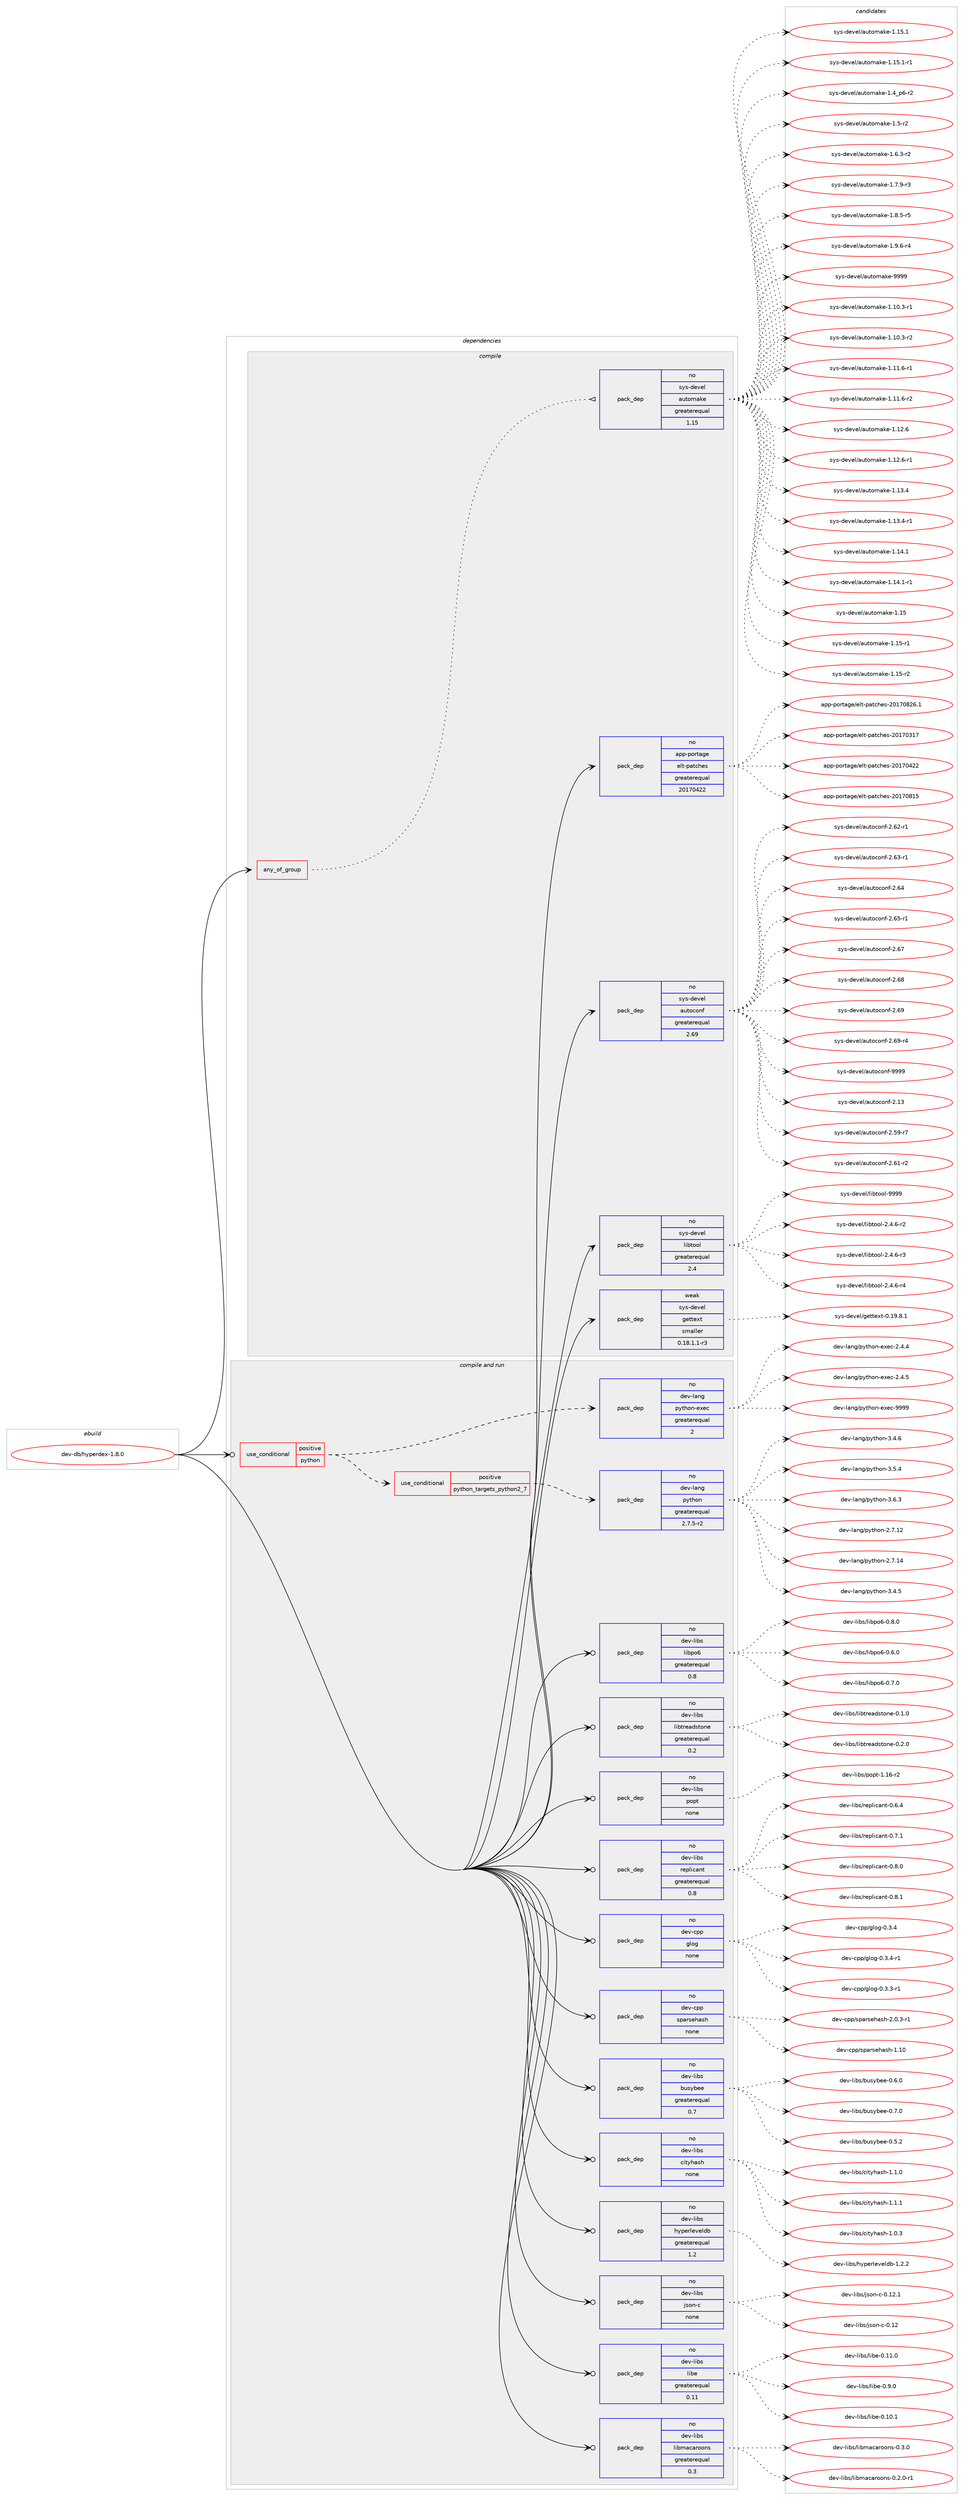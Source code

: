 digraph prolog {

# *************
# Graph options
# *************

newrank=true;
concentrate=true;
compound=true;
graph [rankdir=LR,fontname=Helvetica,fontsize=10,ranksep=1.5];#, ranksep=2.5, nodesep=0.2];
edge  [arrowhead=vee];
node  [fontname=Helvetica,fontsize=10];

# **********
# The ebuild
# **********

subgraph cluster_leftcol {
color=gray;
rank=same;
label=<<i>ebuild</i>>;
id [label="dev-db/hyperdex-1.8.0", color=red, width=4, href="../dev-db/hyperdex-1.8.0.svg"];
}

# ****************
# The dependencies
# ****************

subgraph cluster_midcol {
color=gray;
label=<<i>dependencies</i>>;
subgraph cluster_compile {
fillcolor="#eeeeee";
style=filled;
label=<<i>compile</i>>;
subgraph any1450 {
dependency66417 [label=<<TABLE BORDER="0" CELLBORDER="1" CELLSPACING="0" CELLPADDING="4"><TR><TD CELLPADDING="10">any_of_group</TD></TR></TABLE>>, shape=none, color=red];subgraph pack48988 {
dependency66418 [label=<<TABLE BORDER="0" CELLBORDER="1" CELLSPACING="0" CELLPADDING="4" WIDTH="220"><TR><TD ROWSPAN="6" CELLPADDING="30">pack_dep</TD></TR><TR><TD WIDTH="110">no</TD></TR><TR><TD>sys-devel</TD></TR><TR><TD>automake</TD></TR><TR><TD>greaterequal</TD></TR><TR><TD>1.15</TD></TR></TABLE>>, shape=none, color=blue];
}
dependency66417:e -> dependency66418:w [weight=20,style="dotted",arrowhead="oinv"];
}
id:e -> dependency66417:w [weight=20,style="solid",arrowhead="vee"];
subgraph pack48989 {
dependency66419 [label=<<TABLE BORDER="0" CELLBORDER="1" CELLSPACING="0" CELLPADDING="4" WIDTH="220"><TR><TD ROWSPAN="6" CELLPADDING="30">pack_dep</TD></TR><TR><TD WIDTH="110">no</TD></TR><TR><TD>app-portage</TD></TR><TR><TD>elt-patches</TD></TR><TR><TD>greaterequal</TD></TR><TR><TD>20170422</TD></TR></TABLE>>, shape=none, color=blue];
}
id:e -> dependency66419:w [weight=20,style="solid",arrowhead="vee"];
subgraph pack48990 {
dependency66420 [label=<<TABLE BORDER="0" CELLBORDER="1" CELLSPACING="0" CELLPADDING="4" WIDTH="220"><TR><TD ROWSPAN="6" CELLPADDING="30">pack_dep</TD></TR><TR><TD WIDTH="110">no</TD></TR><TR><TD>sys-devel</TD></TR><TR><TD>autoconf</TD></TR><TR><TD>greaterequal</TD></TR><TR><TD>2.69</TD></TR></TABLE>>, shape=none, color=blue];
}
id:e -> dependency66420:w [weight=20,style="solid",arrowhead="vee"];
subgraph pack48991 {
dependency66421 [label=<<TABLE BORDER="0" CELLBORDER="1" CELLSPACING="0" CELLPADDING="4" WIDTH="220"><TR><TD ROWSPAN="6" CELLPADDING="30">pack_dep</TD></TR><TR><TD WIDTH="110">no</TD></TR><TR><TD>sys-devel</TD></TR><TR><TD>libtool</TD></TR><TR><TD>greaterequal</TD></TR><TR><TD>2.4</TD></TR></TABLE>>, shape=none, color=blue];
}
id:e -> dependency66421:w [weight=20,style="solid",arrowhead="vee"];
subgraph pack48992 {
dependency66422 [label=<<TABLE BORDER="0" CELLBORDER="1" CELLSPACING="0" CELLPADDING="4" WIDTH="220"><TR><TD ROWSPAN="6" CELLPADDING="30">pack_dep</TD></TR><TR><TD WIDTH="110">weak</TD></TR><TR><TD>sys-devel</TD></TR><TR><TD>gettext</TD></TR><TR><TD>smaller</TD></TR><TR><TD>0.18.1.1-r3</TD></TR></TABLE>>, shape=none, color=blue];
}
id:e -> dependency66422:w [weight=20,style="solid",arrowhead="vee"];
}
subgraph cluster_compileandrun {
fillcolor="#eeeeee";
style=filled;
label=<<i>compile and run</i>>;
subgraph cond15950 {
dependency66423 [label=<<TABLE BORDER="0" CELLBORDER="1" CELLSPACING="0" CELLPADDING="4"><TR><TD ROWSPAN="3" CELLPADDING="10">use_conditional</TD></TR><TR><TD>positive</TD></TR><TR><TD>python</TD></TR></TABLE>>, shape=none, color=red];
subgraph cond15951 {
dependency66424 [label=<<TABLE BORDER="0" CELLBORDER="1" CELLSPACING="0" CELLPADDING="4"><TR><TD ROWSPAN="3" CELLPADDING="10">use_conditional</TD></TR><TR><TD>positive</TD></TR><TR><TD>python_targets_python2_7</TD></TR></TABLE>>, shape=none, color=red];
subgraph pack48993 {
dependency66425 [label=<<TABLE BORDER="0" CELLBORDER="1" CELLSPACING="0" CELLPADDING="4" WIDTH="220"><TR><TD ROWSPAN="6" CELLPADDING="30">pack_dep</TD></TR><TR><TD WIDTH="110">no</TD></TR><TR><TD>dev-lang</TD></TR><TR><TD>python</TD></TR><TR><TD>greaterequal</TD></TR><TR><TD>2.7.5-r2</TD></TR></TABLE>>, shape=none, color=blue];
}
dependency66424:e -> dependency66425:w [weight=20,style="dashed",arrowhead="vee"];
}
dependency66423:e -> dependency66424:w [weight=20,style="dashed",arrowhead="vee"];
subgraph pack48994 {
dependency66426 [label=<<TABLE BORDER="0" CELLBORDER="1" CELLSPACING="0" CELLPADDING="4" WIDTH="220"><TR><TD ROWSPAN="6" CELLPADDING="30">pack_dep</TD></TR><TR><TD WIDTH="110">no</TD></TR><TR><TD>dev-lang</TD></TR><TR><TD>python-exec</TD></TR><TR><TD>greaterequal</TD></TR><TR><TD>2</TD></TR></TABLE>>, shape=none, color=blue];
}
dependency66423:e -> dependency66426:w [weight=20,style="dashed",arrowhead="vee"];
}
id:e -> dependency66423:w [weight=20,style="solid",arrowhead="odotvee"];
subgraph pack48995 {
dependency66427 [label=<<TABLE BORDER="0" CELLBORDER="1" CELLSPACING="0" CELLPADDING="4" WIDTH="220"><TR><TD ROWSPAN="6" CELLPADDING="30">pack_dep</TD></TR><TR><TD WIDTH="110">no</TD></TR><TR><TD>dev-cpp</TD></TR><TR><TD>glog</TD></TR><TR><TD>none</TD></TR><TR><TD></TD></TR></TABLE>>, shape=none, color=blue];
}
id:e -> dependency66427:w [weight=20,style="solid",arrowhead="odotvee"];
subgraph pack48996 {
dependency66428 [label=<<TABLE BORDER="0" CELLBORDER="1" CELLSPACING="0" CELLPADDING="4" WIDTH="220"><TR><TD ROWSPAN="6" CELLPADDING="30">pack_dep</TD></TR><TR><TD WIDTH="110">no</TD></TR><TR><TD>dev-cpp</TD></TR><TR><TD>sparsehash</TD></TR><TR><TD>none</TD></TR><TR><TD></TD></TR></TABLE>>, shape=none, color=blue];
}
id:e -> dependency66428:w [weight=20,style="solid",arrowhead="odotvee"];
subgraph pack48997 {
dependency66429 [label=<<TABLE BORDER="0" CELLBORDER="1" CELLSPACING="0" CELLPADDING="4" WIDTH="220"><TR><TD ROWSPAN="6" CELLPADDING="30">pack_dep</TD></TR><TR><TD WIDTH="110">no</TD></TR><TR><TD>dev-libs</TD></TR><TR><TD>busybee</TD></TR><TR><TD>greaterequal</TD></TR><TR><TD>0.7</TD></TR></TABLE>>, shape=none, color=blue];
}
id:e -> dependency66429:w [weight=20,style="solid",arrowhead="odotvee"];
subgraph pack48998 {
dependency66430 [label=<<TABLE BORDER="0" CELLBORDER="1" CELLSPACING="0" CELLPADDING="4" WIDTH="220"><TR><TD ROWSPAN="6" CELLPADDING="30">pack_dep</TD></TR><TR><TD WIDTH="110">no</TD></TR><TR><TD>dev-libs</TD></TR><TR><TD>cityhash</TD></TR><TR><TD>none</TD></TR><TR><TD></TD></TR></TABLE>>, shape=none, color=blue];
}
id:e -> dependency66430:w [weight=20,style="solid",arrowhead="odotvee"];
subgraph pack48999 {
dependency66431 [label=<<TABLE BORDER="0" CELLBORDER="1" CELLSPACING="0" CELLPADDING="4" WIDTH="220"><TR><TD ROWSPAN="6" CELLPADDING="30">pack_dep</TD></TR><TR><TD WIDTH="110">no</TD></TR><TR><TD>dev-libs</TD></TR><TR><TD>hyperleveldb</TD></TR><TR><TD>greaterequal</TD></TR><TR><TD>1.2</TD></TR></TABLE>>, shape=none, color=blue];
}
id:e -> dependency66431:w [weight=20,style="solid",arrowhead="odotvee"];
subgraph pack49000 {
dependency66432 [label=<<TABLE BORDER="0" CELLBORDER="1" CELLSPACING="0" CELLPADDING="4" WIDTH="220"><TR><TD ROWSPAN="6" CELLPADDING="30">pack_dep</TD></TR><TR><TD WIDTH="110">no</TD></TR><TR><TD>dev-libs</TD></TR><TR><TD>json-c</TD></TR><TR><TD>none</TD></TR><TR><TD></TD></TR></TABLE>>, shape=none, color=blue];
}
id:e -> dependency66432:w [weight=20,style="solid",arrowhead="odotvee"];
subgraph pack49001 {
dependency66433 [label=<<TABLE BORDER="0" CELLBORDER="1" CELLSPACING="0" CELLPADDING="4" WIDTH="220"><TR><TD ROWSPAN="6" CELLPADDING="30">pack_dep</TD></TR><TR><TD WIDTH="110">no</TD></TR><TR><TD>dev-libs</TD></TR><TR><TD>libe</TD></TR><TR><TD>greaterequal</TD></TR><TR><TD>0.11</TD></TR></TABLE>>, shape=none, color=blue];
}
id:e -> dependency66433:w [weight=20,style="solid",arrowhead="odotvee"];
subgraph pack49002 {
dependency66434 [label=<<TABLE BORDER="0" CELLBORDER="1" CELLSPACING="0" CELLPADDING="4" WIDTH="220"><TR><TD ROWSPAN="6" CELLPADDING="30">pack_dep</TD></TR><TR><TD WIDTH="110">no</TD></TR><TR><TD>dev-libs</TD></TR><TR><TD>libmacaroons</TD></TR><TR><TD>greaterequal</TD></TR><TR><TD>0.3</TD></TR></TABLE>>, shape=none, color=blue];
}
id:e -> dependency66434:w [weight=20,style="solid",arrowhead="odotvee"];
subgraph pack49003 {
dependency66435 [label=<<TABLE BORDER="0" CELLBORDER="1" CELLSPACING="0" CELLPADDING="4" WIDTH="220"><TR><TD ROWSPAN="6" CELLPADDING="30">pack_dep</TD></TR><TR><TD WIDTH="110">no</TD></TR><TR><TD>dev-libs</TD></TR><TR><TD>libpo6</TD></TR><TR><TD>greaterequal</TD></TR><TR><TD>0.8</TD></TR></TABLE>>, shape=none, color=blue];
}
id:e -> dependency66435:w [weight=20,style="solid",arrowhead="odotvee"];
subgraph pack49004 {
dependency66436 [label=<<TABLE BORDER="0" CELLBORDER="1" CELLSPACING="0" CELLPADDING="4" WIDTH="220"><TR><TD ROWSPAN="6" CELLPADDING="30">pack_dep</TD></TR><TR><TD WIDTH="110">no</TD></TR><TR><TD>dev-libs</TD></TR><TR><TD>libtreadstone</TD></TR><TR><TD>greaterequal</TD></TR><TR><TD>0.2</TD></TR></TABLE>>, shape=none, color=blue];
}
id:e -> dependency66436:w [weight=20,style="solid",arrowhead="odotvee"];
subgraph pack49005 {
dependency66437 [label=<<TABLE BORDER="0" CELLBORDER="1" CELLSPACING="0" CELLPADDING="4" WIDTH="220"><TR><TD ROWSPAN="6" CELLPADDING="30">pack_dep</TD></TR><TR><TD WIDTH="110">no</TD></TR><TR><TD>dev-libs</TD></TR><TR><TD>popt</TD></TR><TR><TD>none</TD></TR><TR><TD></TD></TR></TABLE>>, shape=none, color=blue];
}
id:e -> dependency66437:w [weight=20,style="solid",arrowhead="odotvee"];
subgraph pack49006 {
dependency66438 [label=<<TABLE BORDER="0" CELLBORDER="1" CELLSPACING="0" CELLPADDING="4" WIDTH="220"><TR><TD ROWSPAN="6" CELLPADDING="30">pack_dep</TD></TR><TR><TD WIDTH="110">no</TD></TR><TR><TD>dev-libs</TD></TR><TR><TD>replicant</TD></TR><TR><TD>greaterequal</TD></TR><TR><TD>0.8</TD></TR></TABLE>>, shape=none, color=blue];
}
id:e -> dependency66438:w [weight=20,style="solid",arrowhead="odotvee"];
}
subgraph cluster_run {
fillcolor="#eeeeee";
style=filled;
label=<<i>run</i>>;
}
}

# **************
# The candidates
# **************

subgraph cluster_choices {
rank=same;
color=gray;
label=<<i>candidates</i>>;

subgraph choice48988 {
color=black;
nodesep=1;
choice11512111545100101118101108479711711611110997107101454946494846514511449 [label="sys-devel/automake-1.10.3-r1", color=red, width=4,href="../sys-devel/automake-1.10.3-r1.svg"];
choice11512111545100101118101108479711711611110997107101454946494846514511450 [label="sys-devel/automake-1.10.3-r2", color=red, width=4,href="../sys-devel/automake-1.10.3-r2.svg"];
choice11512111545100101118101108479711711611110997107101454946494946544511449 [label="sys-devel/automake-1.11.6-r1", color=red, width=4,href="../sys-devel/automake-1.11.6-r1.svg"];
choice11512111545100101118101108479711711611110997107101454946494946544511450 [label="sys-devel/automake-1.11.6-r2", color=red, width=4,href="../sys-devel/automake-1.11.6-r2.svg"];
choice1151211154510010111810110847971171161111099710710145494649504654 [label="sys-devel/automake-1.12.6", color=red, width=4,href="../sys-devel/automake-1.12.6.svg"];
choice11512111545100101118101108479711711611110997107101454946495046544511449 [label="sys-devel/automake-1.12.6-r1", color=red, width=4,href="../sys-devel/automake-1.12.6-r1.svg"];
choice1151211154510010111810110847971171161111099710710145494649514652 [label="sys-devel/automake-1.13.4", color=red, width=4,href="../sys-devel/automake-1.13.4.svg"];
choice11512111545100101118101108479711711611110997107101454946495146524511449 [label="sys-devel/automake-1.13.4-r1", color=red, width=4,href="../sys-devel/automake-1.13.4-r1.svg"];
choice1151211154510010111810110847971171161111099710710145494649524649 [label="sys-devel/automake-1.14.1", color=red, width=4,href="../sys-devel/automake-1.14.1.svg"];
choice11512111545100101118101108479711711611110997107101454946495246494511449 [label="sys-devel/automake-1.14.1-r1", color=red, width=4,href="../sys-devel/automake-1.14.1-r1.svg"];
choice115121115451001011181011084797117116111109971071014549464953 [label="sys-devel/automake-1.15", color=red, width=4,href="../sys-devel/automake-1.15.svg"];
choice1151211154510010111810110847971171161111099710710145494649534511449 [label="sys-devel/automake-1.15-r1", color=red, width=4,href="../sys-devel/automake-1.15-r1.svg"];
choice1151211154510010111810110847971171161111099710710145494649534511450 [label="sys-devel/automake-1.15-r2", color=red, width=4,href="../sys-devel/automake-1.15-r2.svg"];
choice1151211154510010111810110847971171161111099710710145494649534649 [label="sys-devel/automake-1.15.1", color=red, width=4,href="../sys-devel/automake-1.15.1.svg"];
choice11512111545100101118101108479711711611110997107101454946495346494511449 [label="sys-devel/automake-1.15.1-r1", color=red, width=4,href="../sys-devel/automake-1.15.1-r1.svg"];
choice115121115451001011181011084797117116111109971071014549465295112544511450 [label="sys-devel/automake-1.4_p6-r2", color=red, width=4,href="../sys-devel/automake-1.4_p6-r2.svg"];
choice11512111545100101118101108479711711611110997107101454946534511450 [label="sys-devel/automake-1.5-r2", color=red, width=4,href="../sys-devel/automake-1.5-r2.svg"];
choice115121115451001011181011084797117116111109971071014549465446514511450 [label="sys-devel/automake-1.6.3-r2", color=red, width=4,href="../sys-devel/automake-1.6.3-r2.svg"];
choice115121115451001011181011084797117116111109971071014549465546574511451 [label="sys-devel/automake-1.7.9-r3", color=red, width=4,href="../sys-devel/automake-1.7.9-r3.svg"];
choice115121115451001011181011084797117116111109971071014549465646534511453 [label="sys-devel/automake-1.8.5-r5", color=red, width=4,href="../sys-devel/automake-1.8.5-r5.svg"];
choice115121115451001011181011084797117116111109971071014549465746544511452 [label="sys-devel/automake-1.9.6-r4", color=red, width=4,href="../sys-devel/automake-1.9.6-r4.svg"];
choice115121115451001011181011084797117116111109971071014557575757 [label="sys-devel/automake-9999", color=red, width=4,href="../sys-devel/automake-9999.svg"];
dependency66418:e -> choice11512111545100101118101108479711711611110997107101454946494846514511449:w [style=dotted,weight="100"];
dependency66418:e -> choice11512111545100101118101108479711711611110997107101454946494846514511450:w [style=dotted,weight="100"];
dependency66418:e -> choice11512111545100101118101108479711711611110997107101454946494946544511449:w [style=dotted,weight="100"];
dependency66418:e -> choice11512111545100101118101108479711711611110997107101454946494946544511450:w [style=dotted,weight="100"];
dependency66418:e -> choice1151211154510010111810110847971171161111099710710145494649504654:w [style=dotted,weight="100"];
dependency66418:e -> choice11512111545100101118101108479711711611110997107101454946495046544511449:w [style=dotted,weight="100"];
dependency66418:e -> choice1151211154510010111810110847971171161111099710710145494649514652:w [style=dotted,weight="100"];
dependency66418:e -> choice11512111545100101118101108479711711611110997107101454946495146524511449:w [style=dotted,weight="100"];
dependency66418:e -> choice1151211154510010111810110847971171161111099710710145494649524649:w [style=dotted,weight="100"];
dependency66418:e -> choice11512111545100101118101108479711711611110997107101454946495246494511449:w [style=dotted,weight="100"];
dependency66418:e -> choice115121115451001011181011084797117116111109971071014549464953:w [style=dotted,weight="100"];
dependency66418:e -> choice1151211154510010111810110847971171161111099710710145494649534511449:w [style=dotted,weight="100"];
dependency66418:e -> choice1151211154510010111810110847971171161111099710710145494649534511450:w [style=dotted,weight="100"];
dependency66418:e -> choice1151211154510010111810110847971171161111099710710145494649534649:w [style=dotted,weight="100"];
dependency66418:e -> choice11512111545100101118101108479711711611110997107101454946495346494511449:w [style=dotted,weight="100"];
dependency66418:e -> choice115121115451001011181011084797117116111109971071014549465295112544511450:w [style=dotted,weight="100"];
dependency66418:e -> choice11512111545100101118101108479711711611110997107101454946534511450:w [style=dotted,weight="100"];
dependency66418:e -> choice115121115451001011181011084797117116111109971071014549465446514511450:w [style=dotted,weight="100"];
dependency66418:e -> choice115121115451001011181011084797117116111109971071014549465546574511451:w [style=dotted,weight="100"];
dependency66418:e -> choice115121115451001011181011084797117116111109971071014549465646534511453:w [style=dotted,weight="100"];
dependency66418:e -> choice115121115451001011181011084797117116111109971071014549465746544511452:w [style=dotted,weight="100"];
dependency66418:e -> choice115121115451001011181011084797117116111109971071014557575757:w [style=dotted,weight="100"];
}
subgraph choice48989 {
color=black;
nodesep=1;
choice97112112451121111141169710310147101108116451129711699104101115455048495548514955 [label="app-portage/elt-patches-20170317", color=red, width=4,href="../app-portage/elt-patches-20170317.svg"];
choice97112112451121111141169710310147101108116451129711699104101115455048495548525050 [label="app-portage/elt-patches-20170422", color=red, width=4,href="../app-portage/elt-patches-20170422.svg"];
choice97112112451121111141169710310147101108116451129711699104101115455048495548564953 [label="app-portage/elt-patches-20170815", color=red, width=4,href="../app-portage/elt-patches-20170815.svg"];
choice971121124511211111411697103101471011081164511297116991041011154550484955485650544649 [label="app-portage/elt-patches-20170826.1", color=red, width=4,href="../app-portage/elt-patches-20170826.1.svg"];
dependency66419:e -> choice97112112451121111141169710310147101108116451129711699104101115455048495548514955:w [style=dotted,weight="100"];
dependency66419:e -> choice97112112451121111141169710310147101108116451129711699104101115455048495548525050:w [style=dotted,weight="100"];
dependency66419:e -> choice97112112451121111141169710310147101108116451129711699104101115455048495548564953:w [style=dotted,weight="100"];
dependency66419:e -> choice971121124511211111411697103101471011081164511297116991041011154550484955485650544649:w [style=dotted,weight="100"];
}
subgraph choice48990 {
color=black;
nodesep=1;
choice115121115451001011181011084797117116111991111101024550464951 [label="sys-devel/autoconf-2.13", color=red, width=4,href="../sys-devel/autoconf-2.13.svg"];
choice1151211154510010111810110847971171161119911111010245504653574511455 [label="sys-devel/autoconf-2.59-r7", color=red, width=4,href="../sys-devel/autoconf-2.59-r7.svg"];
choice1151211154510010111810110847971171161119911111010245504654494511450 [label="sys-devel/autoconf-2.61-r2", color=red, width=4,href="../sys-devel/autoconf-2.61-r2.svg"];
choice1151211154510010111810110847971171161119911111010245504654504511449 [label="sys-devel/autoconf-2.62-r1", color=red, width=4,href="../sys-devel/autoconf-2.62-r1.svg"];
choice1151211154510010111810110847971171161119911111010245504654514511449 [label="sys-devel/autoconf-2.63-r1", color=red, width=4,href="../sys-devel/autoconf-2.63-r1.svg"];
choice115121115451001011181011084797117116111991111101024550465452 [label="sys-devel/autoconf-2.64", color=red, width=4,href="../sys-devel/autoconf-2.64.svg"];
choice1151211154510010111810110847971171161119911111010245504654534511449 [label="sys-devel/autoconf-2.65-r1", color=red, width=4,href="../sys-devel/autoconf-2.65-r1.svg"];
choice115121115451001011181011084797117116111991111101024550465455 [label="sys-devel/autoconf-2.67", color=red, width=4,href="../sys-devel/autoconf-2.67.svg"];
choice115121115451001011181011084797117116111991111101024550465456 [label="sys-devel/autoconf-2.68", color=red, width=4,href="../sys-devel/autoconf-2.68.svg"];
choice115121115451001011181011084797117116111991111101024550465457 [label="sys-devel/autoconf-2.69", color=red, width=4,href="../sys-devel/autoconf-2.69.svg"];
choice1151211154510010111810110847971171161119911111010245504654574511452 [label="sys-devel/autoconf-2.69-r4", color=red, width=4,href="../sys-devel/autoconf-2.69-r4.svg"];
choice115121115451001011181011084797117116111991111101024557575757 [label="sys-devel/autoconf-9999", color=red, width=4,href="../sys-devel/autoconf-9999.svg"];
dependency66420:e -> choice115121115451001011181011084797117116111991111101024550464951:w [style=dotted,weight="100"];
dependency66420:e -> choice1151211154510010111810110847971171161119911111010245504653574511455:w [style=dotted,weight="100"];
dependency66420:e -> choice1151211154510010111810110847971171161119911111010245504654494511450:w [style=dotted,weight="100"];
dependency66420:e -> choice1151211154510010111810110847971171161119911111010245504654504511449:w [style=dotted,weight="100"];
dependency66420:e -> choice1151211154510010111810110847971171161119911111010245504654514511449:w [style=dotted,weight="100"];
dependency66420:e -> choice115121115451001011181011084797117116111991111101024550465452:w [style=dotted,weight="100"];
dependency66420:e -> choice1151211154510010111810110847971171161119911111010245504654534511449:w [style=dotted,weight="100"];
dependency66420:e -> choice115121115451001011181011084797117116111991111101024550465455:w [style=dotted,weight="100"];
dependency66420:e -> choice115121115451001011181011084797117116111991111101024550465456:w [style=dotted,weight="100"];
dependency66420:e -> choice115121115451001011181011084797117116111991111101024550465457:w [style=dotted,weight="100"];
dependency66420:e -> choice1151211154510010111810110847971171161119911111010245504654574511452:w [style=dotted,weight="100"];
dependency66420:e -> choice115121115451001011181011084797117116111991111101024557575757:w [style=dotted,weight="100"];
}
subgraph choice48991 {
color=black;
nodesep=1;
choice1151211154510010111810110847108105981161111111084550465246544511450 [label="sys-devel/libtool-2.4.6-r2", color=red, width=4,href="../sys-devel/libtool-2.4.6-r2.svg"];
choice1151211154510010111810110847108105981161111111084550465246544511451 [label="sys-devel/libtool-2.4.6-r3", color=red, width=4,href="../sys-devel/libtool-2.4.6-r3.svg"];
choice1151211154510010111810110847108105981161111111084550465246544511452 [label="sys-devel/libtool-2.4.6-r4", color=red, width=4,href="../sys-devel/libtool-2.4.6-r4.svg"];
choice1151211154510010111810110847108105981161111111084557575757 [label="sys-devel/libtool-9999", color=red, width=4,href="../sys-devel/libtool-9999.svg"];
dependency66421:e -> choice1151211154510010111810110847108105981161111111084550465246544511450:w [style=dotted,weight="100"];
dependency66421:e -> choice1151211154510010111810110847108105981161111111084550465246544511451:w [style=dotted,weight="100"];
dependency66421:e -> choice1151211154510010111810110847108105981161111111084550465246544511452:w [style=dotted,weight="100"];
dependency66421:e -> choice1151211154510010111810110847108105981161111111084557575757:w [style=dotted,weight="100"];
}
subgraph choice48992 {
color=black;
nodesep=1;
choice1151211154510010111810110847103101116116101120116454846495746564649 [label="sys-devel/gettext-0.19.8.1", color=red, width=4,href="../sys-devel/gettext-0.19.8.1.svg"];
dependency66422:e -> choice1151211154510010111810110847103101116116101120116454846495746564649:w [style=dotted,weight="100"];
}
subgraph choice48993 {
color=black;
nodesep=1;
choice10010111845108971101034711212111610411111045504655464950 [label="dev-lang/python-2.7.12", color=red, width=4,href="../dev-lang/python-2.7.12.svg"];
choice10010111845108971101034711212111610411111045504655464952 [label="dev-lang/python-2.7.14", color=red, width=4,href="../dev-lang/python-2.7.14.svg"];
choice100101118451089711010347112121116104111110455146524653 [label="dev-lang/python-3.4.5", color=red, width=4,href="../dev-lang/python-3.4.5.svg"];
choice100101118451089711010347112121116104111110455146524654 [label="dev-lang/python-3.4.6", color=red, width=4,href="../dev-lang/python-3.4.6.svg"];
choice100101118451089711010347112121116104111110455146534652 [label="dev-lang/python-3.5.4", color=red, width=4,href="../dev-lang/python-3.5.4.svg"];
choice100101118451089711010347112121116104111110455146544651 [label="dev-lang/python-3.6.3", color=red, width=4,href="../dev-lang/python-3.6.3.svg"];
dependency66425:e -> choice10010111845108971101034711212111610411111045504655464950:w [style=dotted,weight="100"];
dependency66425:e -> choice10010111845108971101034711212111610411111045504655464952:w [style=dotted,weight="100"];
dependency66425:e -> choice100101118451089711010347112121116104111110455146524653:w [style=dotted,weight="100"];
dependency66425:e -> choice100101118451089711010347112121116104111110455146524654:w [style=dotted,weight="100"];
dependency66425:e -> choice100101118451089711010347112121116104111110455146534652:w [style=dotted,weight="100"];
dependency66425:e -> choice100101118451089711010347112121116104111110455146544651:w [style=dotted,weight="100"];
}
subgraph choice48994 {
color=black;
nodesep=1;
choice1001011184510897110103471121211161041111104510112010199455046524652 [label="dev-lang/python-exec-2.4.4", color=red, width=4,href="../dev-lang/python-exec-2.4.4.svg"];
choice1001011184510897110103471121211161041111104510112010199455046524653 [label="dev-lang/python-exec-2.4.5", color=red, width=4,href="../dev-lang/python-exec-2.4.5.svg"];
choice10010111845108971101034711212111610411111045101120101994557575757 [label="dev-lang/python-exec-9999", color=red, width=4,href="../dev-lang/python-exec-9999.svg"];
dependency66426:e -> choice1001011184510897110103471121211161041111104510112010199455046524652:w [style=dotted,weight="100"];
dependency66426:e -> choice1001011184510897110103471121211161041111104510112010199455046524653:w [style=dotted,weight="100"];
dependency66426:e -> choice10010111845108971101034711212111610411111045101120101994557575757:w [style=dotted,weight="100"];
}
subgraph choice48995 {
color=black;
nodesep=1;
choice1001011184599112112471031081111034548465146514511449 [label="dev-cpp/glog-0.3.3-r1", color=red, width=4,href="../dev-cpp/glog-0.3.3-r1.svg"];
choice100101118459911211247103108111103454846514652 [label="dev-cpp/glog-0.3.4", color=red, width=4,href="../dev-cpp/glog-0.3.4.svg"];
choice1001011184599112112471031081111034548465146524511449 [label="dev-cpp/glog-0.3.4-r1", color=red, width=4,href="../dev-cpp/glog-0.3.4-r1.svg"];
dependency66427:e -> choice1001011184599112112471031081111034548465146514511449:w [style=dotted,weight="100"];
dependency66427:e -> choice100101118459911211247103108111103454846514652:w [style=dotted,weight="100"];
dependency66427:e -> choice1001011184599112112471031081111034548465146524511449:w [style=dotted,weight="100"];
}
subgraph choice48996 {
color=black;
nodesep=1;
choice10010111845991121124711511297114115101104971151044549464948 [label="dev-cpp/sparsehash-1.10", color=red, width=4,href="../dev-cpp/sparsehash-1.10.svg"];
choice10010111845991121124711511297114115101104971151044550464846514511449 [label="dev-cpp/sparsehash-2.0.3-r1", color=red, width=4,href="../dev-cpp/sparsehash-2.0.3-r1.svg"];
dependency66428:e -> choice10010111845991121124711511297114115101104971151044549464948:w [style=dotted,weight="100"];
dependency66428:e -> choice10010111845991121124711511297114115101104971151044550464846514511449:w [style=dotted,weight="100"];
}
subgraph choice48997 {
color=black;
nodesep=1;
choice1001011184510810598115479811711512198101101454846534650 [label="dev-libs/busybee-0.5.2", color=red, width=4,href="../dev-libs/busybee-0.5.2.svg"];
choice1001011184510810598115479811711512198101101454846544648 [label="dev-libs/busybee-0.6.0", color=red, width=4,href="../dev-libs/busybee-0.6.0.svg"];
choice1001011184510810598115479811711512198101101454846554648 [label="dev-libs/busybee-0.7.0", color=red, width=4,href="../dev-libs/busybee-0.7.0.svg"];
dependency66429:e -> choice1001011184510810598115479811711512198101101454846534650:w [style=dotted,weight="100"];
dependency66429:e -> choice1001011184510810598115479811711512198101101454846544648:w [style=dotted,weight="100"];
dependency66429:e -> choice1001011184510810598115479811711512198101101454846554648:w [style=dotted,weight="100"];
}
subgraph choice48998 {
color=black;
nodesep=1;
choice1001011184510810598115479910511612110497115104454946484651 [label="dev-libs/cityhash-1.0.3", color=red, width=4,href="../dev-libs/cityhash-1.0.3.svg"];
choice1001011184510810598115479910511612110497115104454946494648 [label="dev-libs/cityhash-1.1.0", color=red, width=4,href="../dev-libs/cityhash-1.1.0.svg"];
choice1001011184510810598115479910511612110497115104454946494649 [label="dev-libs/cityhash-1.1.1", color=red, width=4,href="../dev-libs/cityhash-1.1.1.svg"];
dependency66430:e -> choice1001011184510810598115479910511612110497115104454946484651:w [style=dotted,weight="100"];
dependency66430:e -> choice1001011184510810598115479910511612110497115104454946494648:w [style=dotted,weight="100"];
dependency66430:e -> choice1001011184510810598115479910511612110497115104454946494649:w [style=dotted,weight="100"];
}
subgraph choice48999 {
color=black;
nodesep=1;
choice10010111845108105981154710412111210111410810111810110810098454946504650 [label="dev-libs/hyperleveldb-1.2.2", color=red, width=4,href="../dev-libs/hyperleveldb-1.2.2.svg"];
dependency66431:e -> choice10010111845108105981154710412111210111410810111810110810098454946504650:w [style=dotted,weight="100"];
}
subgraph choice49000 {
color=black;
nodesep=1;
choice10010111845108105981154710611511111045994548464950 [label="dev-libs/json-c-0.12", color=red, width=4,href="../dev-libs/json-c-0.12.svg"];
choice100101118451081059811547106115111110459945484649504649 [label="dev-libs/json-c-0.12.1", color=red, width=4,href="../dev-libs/json-c-0.12.1.svg"];
dependency66432:e -> choice10010111845108105981154710611511111045994548464950:w [style=dotted,weight="100"];
dependency66432:e -> choice100101118451081059811547106115111110459945484649504649:w [style=dotted,weight="100"];
}
subgraph choice49001 {
color=black;
nodesep=1;
choice1001011184510810598115471081059810145484649484649 [label="dev-libs/libe-0.10.1", color=red, width=4,href="../dev-libs/libe-0.10.1.svg"];
choice1001011184510810598115471081059810145484649494648 [label="dev-libs/libe-0.11.0", color=red, width=4,href="../dev-libs/libe-0.11.0.svg"];
choice10010111845108105981154710810598101454846574648 [label="dev-libs/libe-0.9.0", color=red, width=4,href="../dev-libs/libe-0.9.0.svg"];
dependency66433:e -> choice1001011184510810598115471081059810145484649484649:w [style=dotted,weight="100"];
dependency66433:e -> choice1001011184510810598115471081059810145484649494648:w [style=dotted,weight="100"];
dependency66433:e -> choice10010111845108105981154710810598101454846574648:w [style=dotted,weight="100"];
}
subgraph choice49002 {
color=black;
nodesep=1;
choice100101118451081059811547108105981099799971141111111101154548465046484511449 [label="dev-libs/libmacaroons-0.2.0-r1", color=red, width=4,href="../dev-libs/libmacaroons-0.2.0-r1.svg"];
choice10010111845108105981154710810598109979997114111111110115454846514648 [label="dev-libs/libmacaroons-0.3.0", color=red, width=4,href="../dev-libs/libmacaroons-0.3.0.svg"];
dependency66434:e -> choice100101118451081059811547108105981099799971141111111101154548465046484511449:w [style=dotted,weight="100"];
dependency66434:e -> choice10010111845108105981154710810598109979997114111111110115454846514648:w [style=dotted,weight="100"];
}
subgraph choice49003 {
color=black;
nodesep=1;
choice1001011184510810598115471081059811211154454846544648 [label="dev-libs/libpo6-0.6.0", color=red, width=4,href="../dev-libs/libpo6-0.6.0.svg"];
choice1001011184510810598115471081059811211154454846554648 [label="dev-libs/libpo6-0.7.0", color=red, width=4,href="../dev-libs/libpo6-0.7.0.svg"];
choice1001011184510810598115471081059811211154454846564648 [label="dev-libs/libpo6-0.8.0", color=red, width=4,href="../dev-libs/libpo6-0.8.0.svg"];
dependency66435:e -> choice1001011184510810598115471081059811211154454846544648:w [style=dotted,weight="100"];
dependency66435:e -> choice1001011184510810598115471081059811211154454846554648:w [style=dotted,weight="100"];
dependency66435:e -> choice1001011184510810598115471081059811211154454846564648:w [style=dotted,weight="100"];
}
subgraph choice49004 {
color=black;
nodesep=1;
choice1001011184510810598115471081059811611410197100115116111110101454846494648 [label="dev-libs/libtreadstone-0.1.0", color=red, width=4,href="../dev-libs/libtreadstone-0.1.0.svg"];
choice1001011184510810598115471081059811611410197100115116111110101454846504648 [label="dev-libs/libtreadstone-0.2.0", color=red, width=4,href="../dev-libs/libtreadstone-0.2.0.svg"];
dependency66436:e -> choice1001011184510810598115471081059811611410197100115116111110101454846494648:w [style=dotted,weight="100"];
dependency66436:e -> choice1001011184510810598115471081059811611410197100115116111110101454846504648:w [style=dotted,weight="100"];
}
subgraph choice49005 {
color=black;
nodesep=1;
choice10010111845108105981154711211111211645494649544511450 [label="dev-libs/popt-1.16-r2", color=red, width=4,href="../dev-libs/popt-1.16-r2.svg"];
dependency66437:e -> choice10010111845108105981154711211111211645494649544511450:w [style=dotted,weight="100"];
}
subgraph choice49006 {
color=black;
nodesep=1;
choice1001011184510810598115471141011121081059997110116454846544652 [label="dev-libs/replicant-0.6.4", color=red, width=4,href="../dev-libs/replicant-0.6.4.svg"];
choice1001011184510810598115471141011121081059997110116454846554649 [label="dev-libs/replicant-0.7.1", color=red, width=4,href="../dev-libs/replicant-0.7.1.svg"];
choice1001011184510810598115471141011121081059997110116454846564648 [label="dev-libs/replicant-0.8.0", color=red, width=4,href="../dev-libs/replicant-0.8.0.svg"];
choice1001011184510810598115471141011121081059997110116454846564649 [label="dev-libs/replicant-0.8.1", color=red, width=4,href="../dev-libs/replicant-0.8.1.svg"];
dependency66438:e -> choice1001011184510810598115471141011121081059997110116454846544652:w [style=dotted,weight="100"];
dependency66438:e -> choice1001011184510810598115471141011121081059997110116454846554649:w [style=dotted,weight="100"];
dependency66438:e -> choice1001011184510810598115471141011121081059997110116454846564648:w [style=dotted,weight="100"];
dependency66438:e -> choice1001011184510810598115471141011121081059997110116454846564649:w [style=dotted,weight="100"];
}
}

}
